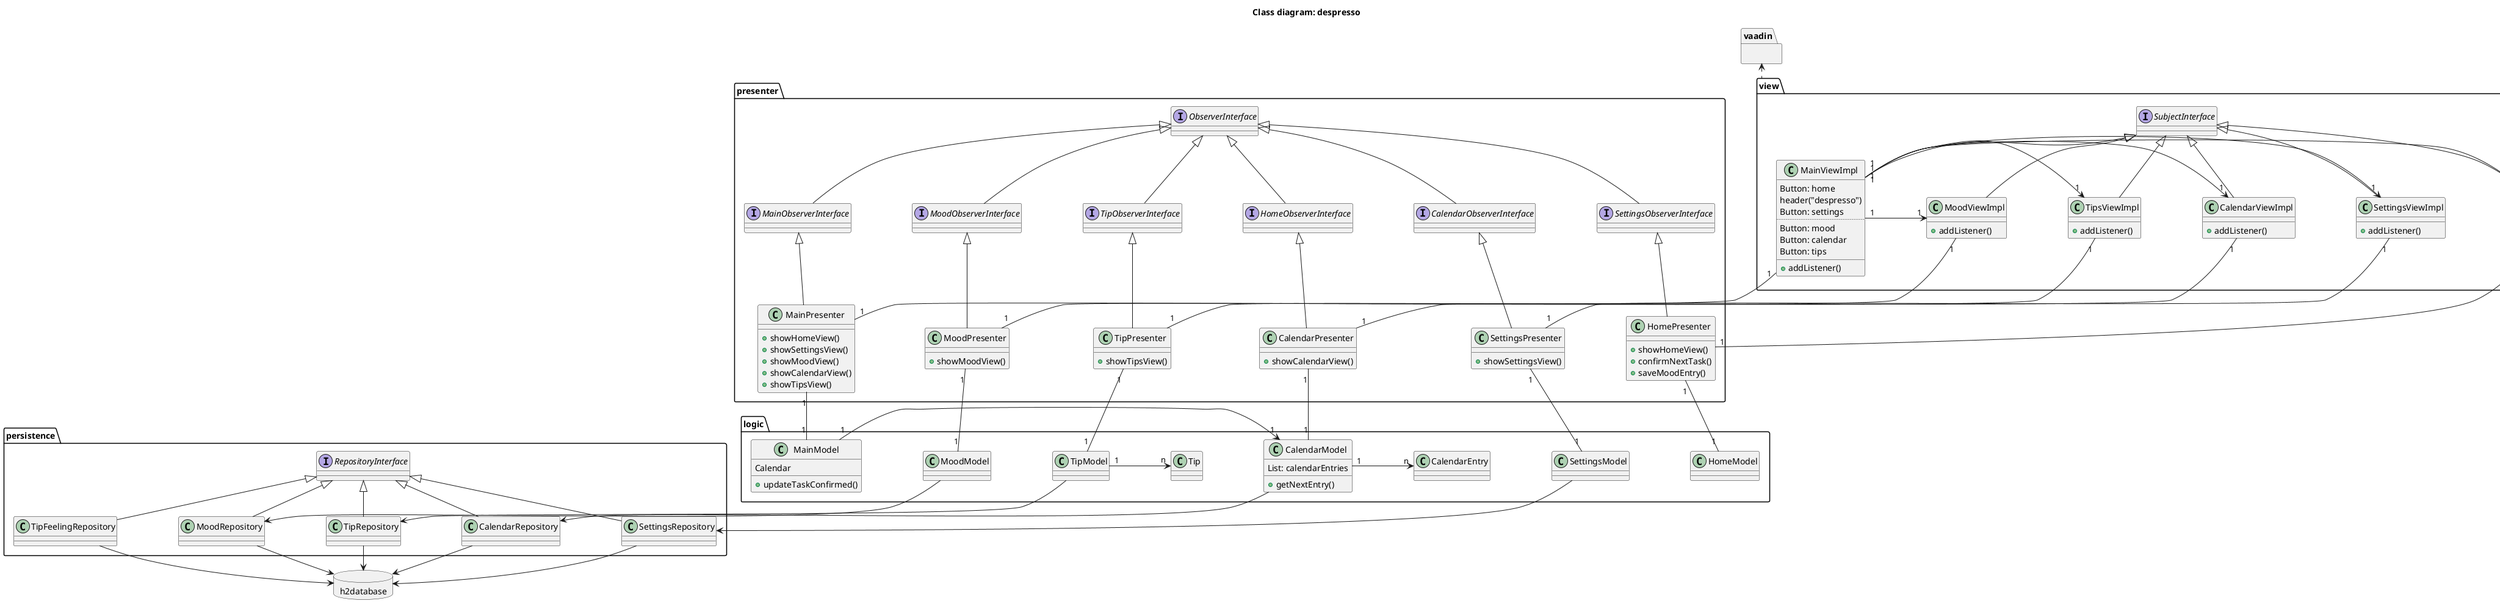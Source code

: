 @startuml

skinparam nodesep 100
skinparam ranksep 40

title Class diagram: despresso

/' Define the class details'/

package vaadin {
}

package view {
    interface SubjectInterface

    class SettingsViewImpl {
    + addListener()
    }
    class CalendarViewImpl {
    + addListener()
    }
    class MoodViewImpl {
    + addListener()
    }
    class TipsViewImpl {
    + addListener()
    }
    class HomeViewImpl {
        Slider: moodSlider
        Label: nextTask
        Button: nextTaskDone
        + updateNextTask()
        }
    class MainViewImpl {
        Button: home
        header("despresso")
        Button: settings
        ..
        Button: mood
        Button: calendar
        Button: tips
        __
        + addListener()
        }
}

package presenter {
    interface ObserverInterface
    interface MoodObserverInterface
    interface TipObserverInterface
    interface MainObserverInterface
    interface CalendarObserverInterface
    interface SettingsObserverInterface
    interface HomeObserverInterface

    class MainPresenter{
    + showHomeView()
    + showSettingsView()
    + showMoodView()
    + showCalendarView()
    + showTipsView()
    }

    class HomePresenter {
    + showHomeView()
    + confirmNextTask()
    + saveMoodEntry()
    }

    class SettingsPresenter {
    + showSettingsView()
    }
    class CalendarPresenter {
    + showCalendarView()
    }
    class TipPresenter {
    + showTipsView()
    }
    class MoodPresenter {
    + showMoodView()
    }
}

package logic {
    class MainModel {
    Calendar
    + updateTaskConfirmed()
    }

    class CalendarModel {
    List: calendarEntries
    + getNextEntry()
    }

    class MoodModel

    class TipModel
    class Tip

    class SettingsModel

    class HomeModel

    class CalendarEntry
}

package persistence {

    interface RepositoryInterface

    class TipRepository

    class TipFeelingRepository

    class CalendarRepository

    class MoodRepository

    class SettingsRepository

}
  package h2database <<Database>> {
    }



/' Define relations'/

vaadin <.. view

/' Presenter - View'/
MainPresenter "1" -- "1" MainViewImpl
SettingsViewImpl "1" -- "1" SettingsPresenter
HomeViewImpl "1" -- "1" HomePresenter
TipsViewImpl "1" -- "1" TipPresenter
CalendarViewImpl "1" -- "1" CalendarPresenter
MoodViewImpl "1" -- "1" MoodPresenter

/' View - View'/
MainViewImpl "1" -> "1" HomeViewImpl
MainViewImpl "1" -> "1" SettingsViewImpl
MainViewImpl "1" -> "1" CalendarViewImpl
MainViewImpl "1" -> "1" TipsViewImpl
MainViewImpl "1" -> "1" MoodViewImpl

/' Presenter - Model'/
MainPresenter "1" -- "1" MainModel
TipPresenter "1" -- "1" TipModel
MoodPresenter "1" -- "1" MoodModel
SettingsPresenter "1" -- "1" SettingsModel
HomePresenter "1" -- "1" HomeModel
CalendarPresenter "1" -- "1" CalendarModel


CalendarModel "1" -> "n" CalendarEntry
TipModel "1" -> "n" Tip

MainModel "1" -> "1" CalendarModel

SubjectInterface <|-- MainViewImpl
SubjectInterface <|-- MoodViewImpl
SubjectInterface <|-- TipsViewImpl
SubjectInterface <|-- CalendarViewImpl
SubjectInterface <|-- SettingsViewImpl
SubjectInterface <|-- HomeViewImpl


ObserverInterface <|-- MainObserverInterface
ObserverInterface <|-- MoodObserverInterface
ObserverInterface <|-- TipObserverInterface
ObserverInterface <|-- HomeObserverInterface
ObserverInterface <|-- CalendarObserverInterface
ObserverInterface <|-- SettingsObserverInterface

MainObserverInterface <|-- MainPresenter
MoodObserverInterface <|-- MoodPresenter
TipObserverInterface <|-- TipPresenter
HomeObserverInterface <|-- CalendarPresenter
CalendarObserverInterface <|-- SettingsPresenter
SettingsObserverInterface <|-- HomePresenter

/' Persistence '/
RepositoryInterface <|-- TipRepository
RepositoryInterface <|-- TipFeelingRepository
RepositoryInterface <|-- CalendarRepository
RepositoryInterface <|-- MoodRepository
RepositoryInterface <|-- SettingsRepository

SettingsModel --> SettingsRepository
TipModel --> TipRepository
MoodModel --> MoodRepository
CalendarModel --> CalendarRepository

CalendarRepository --> h2database
SettingsRepository --> h2database
MoodRepository --> h2database
TipRepository --> h2database
TipFeelingRepository --> h2database

@enduml